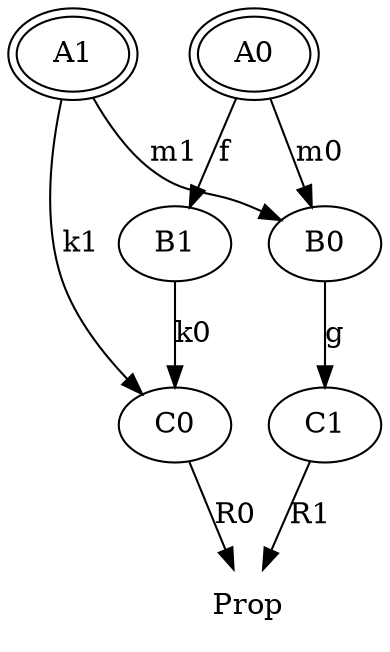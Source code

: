 digraph comm_l {
  node [peripheries = 2]

  T2 [label = "A0"]
  T5 [label = "A1"]

  node [peripheries = 1]

  T0 [label = "C0"]
  T1 [label = "C1"]
  T3 [label = "B0"]
  T4 [label = "B1"]

  node [peripheries = 0]

  T0 -> Prop [label = "R0"]
  T1 -> Prop [label = "R1"]
  T2 -> T3 [label = "m0"]
  T2 -> T4 [label = "f"]
  T3 -> T1 [label = "g"]
  T4 -> T0 [label = "k0"]
  T5 -> T0 [label = "k1"]
  T5 -> T3 [label = "m1"]
}
